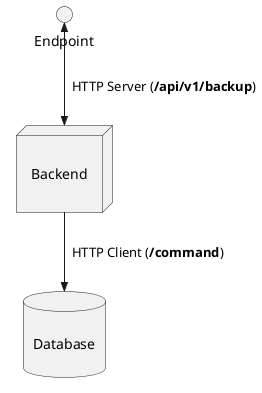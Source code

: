 @startuml backup-endpoint

interface endpoint [
Endpoint
]

node backend [

Backend

]

database database [

Database

]

endpoint <<-->> backend : "  HTTP Server (<b>/api/v1/backup</b>)"
backend -->> database : "  HTTP Client (<b>/command</b>)"

@enduml
